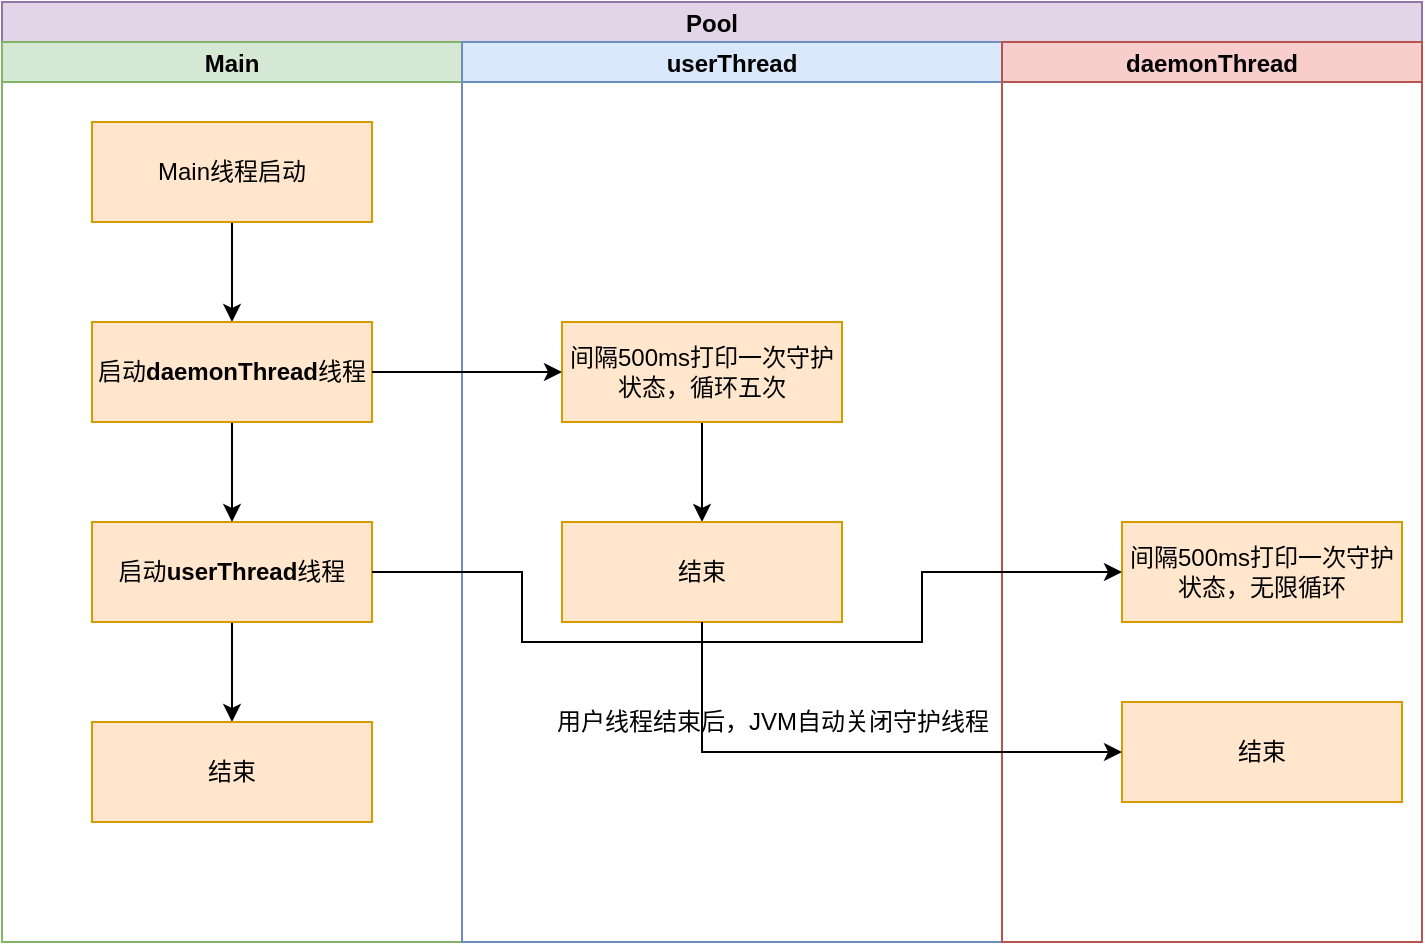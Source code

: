 <mxfile version="15.2.7" type="device"><diagram id="W00e7hlTEDNYHg5k6Egz" name="第 1 页"><mxGraphModel dx="1086" dy="806" grid="1" gridSize="10" guides="1" tooltips="1" connect="1" arrows="1" fold="1" page="1" pageScale="1" pageWidth="827" pageHeight="1169" math="0" shadow="0"><root><mxCell id="0"/><mxCell id="1" parent="0"/><mxCell id="UzfC16SvphbkRxLg0n_N-10" value="Pool" style="swimlane;childLayout=stackLayout;resizeParent=1;resizeParentMax=0;startSize=20;fillColor=#e1d5e7;strokeColor=#9673a6;" vertex="1" parent="1"><mxGeometry x="80" y="290" width="710" height="470" as="geometry"/></mxCell><mxCell id="UzfC16SvphbkRxLg0n_N-11" value="Main" style="swimlane;startSize=20;fillColor=#d5e8d4;strokeColor=#82b366;" vertex="1" parent="UzfC16SvphbkRxLg0n_N-10"><mxGeometry y="20" width="230" height="450" as="geometry"/></mxCell><mxCell id="UzfC16SvphbkRxLg0n_N-17" style="edgeStyle=orthogonalEdgeStyle;rounded=0;orthogonalLoop=1;jettySize=auto;html=1;exitX=0.5;exitY=1;exitDx=0;exitDy=0;entryX=0.5;entryY=0;entryDx=0;entryDy=0;" edge="1" parent="UzfC16SvphbkRxLg0n_N-11" source="UzfC16SvphbkRxLg0n_N-14" target="UzfC16SvphbkRxLg0n_N-16"><mxGeometry relative="1" as="geometry"/></mxCell><mxCell id="UzfC16SvphbkRxLg0n_N-14" value="Main线程启动" style="rounded=0;whiteSpace=wrap;html=1;fillColor=#ffe6cc;strokeColor=#d79b00;" vertex="1" parent="UzfC16SvphbkRxLg0n_N-11"><mxGeometry x="45" y="40" width="140" height="50" as="geometry"/></mxCell><mxCell id="UzfC16SvphbkRxLg0n_N-20" style="edgeStyle=orthogonalEdgeStyle;rounded=0;orthogonalLoop=1;jettySize=auto;html=1;exitX=0.5;exitY=1;exitDx=0;exitDy=0;" edge="1" parent="UzfC16SvphbkRxLg0n_N-11" source="UzfC16SvphbkRxLg0n_N-15" target="UzfC16SvphbkRxLg0n_N-19"><mxGeometry relative="1" as="geometry"/></mxCell><mxCell id="UzfC16SvphbkRxLg0n_N-15" value="启动&lt;span style=&quot;font-weight: 700&quot;&gt;userThread&lt;/span&gt;线程" style="rounded=0;whiteSpace=wrap;html=1;fillColor=#ffe6cc;strokeColor=#d79b00;" vertex="1" parent="UzfC16SvphbkRxLg0n_N-11"><mxGeometry x="45" y="240" width="140" height="50" as="geometry"/></mxCell><mxCell id="UzfC16SvphbkRxLg0n_N-18" style="edgeStyle=orthogonalEdgeStyle;rounded=0;orthogonalLoop=1;jettySize=auto;html=1;exitX=0.5;exitY=1;exitDx=0;exitDy=0;entryX=0.5;entryY=0;entryDx=0;entryDy=0;" edge="1" parent="UzfC16SvphbkRxLg0n_N-11" source="UzfC16SvphbkRxLg0n_N-16" target="UzfC16SvphbkRxLg0n_N-15"><mxGeometry relative="1" as="geometry"/></mxCell><mxCell id="UzfC16SvphbkRxLg0n_N-16" value="启动&lt;span style=&quot;font-weight: 700&quot;&gt;daemonThread&lt;/span&gt;线程" style="rounded=0;whiteSpace=wrap;html=1;fillColor=#ffe6cc;strokeColor=#d79b00;" vertex="1" parent="UzfC16SvphbkRxLg0n_N-11"><mxGeometry x="45" y="140" width="140" height="50" as="geometry"/></mxCell><mxCell id="UzfC16SvphbkRxLg0n_N-19" value="结束" style="rounded=0;whiteSpace=wrap;html=1;fillColor=#ffe6cc;strokeColor=#d79b00;" vertex="1" parent="UzfC16SvphbkRxLg0n_N-11"><mxGeometry x="45" y="340" width="140" height="50" as="geometry"/></mxCell><mxCell id="UzfC16SvphbkRxLg0n_N-12" value="userThread" style="swimlane;startSize=20;fillColor=#dae8fc;strokeColor=#6c8ebf;swimlaneLine=1;glass=0;" vertex="1" parent="UzfC16SvphbkRxLg0n_N-10"><mxGeometry x="230" y="20" width="270" height="450" as="geometry"/></mxCell><mxCell id="UzfC16SvphbkRxLg0n_N-24" style="edgeStyle=orthogonalEdgeStyle;rounded=0;orthogonalLoop=1;jettySize=auto;html=1;exitX=0.5;exitY=1;exitDx=0;exitDy=0;entryX=0.5;entryY=0;entryDx=0;entryDy=0;" edge="1" parent="UzfC16SvphbkRxLg0n_N-12" source="UzfC16SvphbkRxLg0n_N-21" target="UzfC16SvphbkRxLg0n_N-23"><mxGeometry relative="1" as="geometry"/></mxCell><mxCell id="UzfC16SvphbkRxLg0n_N-21" value="间隔500ms打印一次守护状态，循环五次" style="rounded=0;whiteSpace=wrap;html=1;fillColor=#ffe6cc;strokeColor=#d79b00;" vertex="1" parent="UzfC16SvphbkRxLg0n_N-12"><mxGeometry x="50" y="140" width="140" height="50" as="geometry"/></mxCell><mxCell id="UzfC16SvphbkRxLg0n_N-23" value="结束" style="rounded=0;whiteSpace=wrap;html=1;fillColor=#ffe6cc;strokeColor=#d79b00;sketch=0;glass=0;shadow=0;" vertex="1" parent="UzfC16SvphbkRxLg0n_N-12"><mxGeometry x="50" y="240" width="140" height="50" as="geometry"/></mxCell><mxCell id="UzfC16SvphbkRxLg0n_N-29" value="用户线程结束后，JVM自动关闭守护线程" style="text;html=1;align=center;verticalAlign=middle;resizable=0;points=[];autosize=1;strokeColor=none;fillColor=none;" vertex="1" parent="UzfC16SvphbkRxLg0n_N-12"><mxGeometry x="40" y="330" width="230" height="20" as="geometry"/></mxCell><mxCell id="UzfC16SvphbkRxLg0n_N-13" value="daemonThread" style="swimlane;startSize=20;fillColor=#f8cecc;strokeColor=#b85450;" vertex="1" parent="UzfC16SvphbkRxLg0n_N-10"><mxGeometry x="500" y="20" width="210" height="450" as="geometry"/></mxCell><mxCell id="UzfC16SvphbkRxLg0n_N-25" value="间隔500ms打印一次守护状态，无限循环" style="rounded=0;whiteSpace=wrap;html=1;fillColor=#ffe6cc;strokeColor=#d79b00;" vertex="1" parent="UzfC16SvphbkRxLg0n_N-13"><mxGeometry x="60" y="240" width="140" height="50" as="geometry"/></mxCell><mxCell id="UzfC16SvphbkRxLg0n_N-27" value="结束" style="rounded=0;whiteSpace=wrap;html=1;fillColor=#ffe6cc;strokeColor=#d79b00;" vertex="1" parent="UzfC16SvphbkRxLg0n_N-13"><mxGeometry x="60" y="330" width="140" height="50" as="geometry"/></mxCell><mxCell id="UzfC16SvphbkRxLg0n_N-22" style="edgeStyle=orthogonalEdgeStyle;rounded=0;orthogonalLoop=1;jettySize=auto;html=1;exitX=1;exitY=0.5;exitDx=0;exitDy=0;entryX=0;entryY=0.5;entryDx=0;entryDy=0;" edge="1" parent="UzfC16SvphbkRxLg0n_N-10" source="UzfC16SvphbkRxLg0n_N-16" target="UzfC16SvphbkRxLg0n_N-21"><mxGeometry relative="1" as="geometry"/></mxCell><mxCell id="UzfC16SvphbkRxLg0n_N-26" value="" style="edgeStyle=orthogonalEdgeStyle;rounded=0;orthogonalLoop=1;jettySize=auto;exitX=1;exitY=0.5;exitDx=0;exitDy=0;html=1;entryX=0;entryY=0.5;entryDx=0;entryDy=0;" edge="1" parent="UzfC16SvphbkRxLg0n_N-10" source="UzfC16SvphbkRxLg0n_N-15" target="UzfC16SvphbkRxLg0n_N-25"><mxGeometry relative="1" as="geometry"><mxPoint x="490" y="285" as="targetPoint"/><Array as="points"><mxPoint x="260" y="285"/><mxPoint x="260" y="320"/><mxPoint x="460" y="320"/><mxPoint x="460" y="285"/></Array></mxGeometry></mxCell><mxCell id="UzfC16SvphbkRxLg0n_N-28" style="edgeStyle=orthogonalEdgeStyle;rounded=0;orthogonalLoop=1;jettySize=auto;html=1;exitX=0.5;exitY=1;exitDx=0;exitDy=0;entryX=0;entryY=0.5;entryDx=0;entryDy=0;" edge="1" parent="UzfC16SvphbkRxLg0n_N-10" source="UzfC16SvphbkRxLg0n_N-23" target="UzfC16SvphbkRxLg0n_N-27"><mxGeometry relative="1" as="geometry"/></mxCell></root></mxGraphModel></diagram></mxfile>